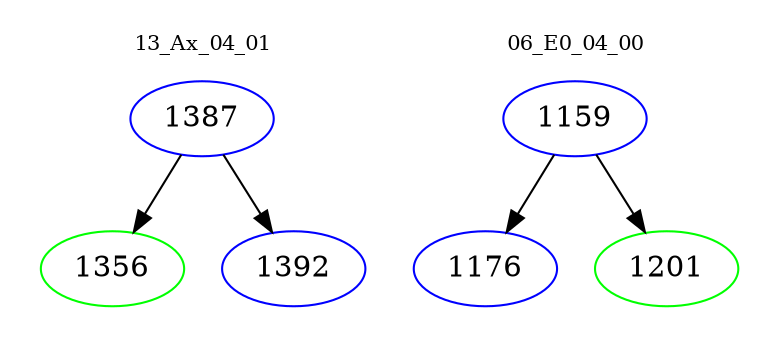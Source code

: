 digraph{
subgraph cluster_0 {
color = white
label = "13_Ax_04_01";
fontsize=10;
T0_1387 [label="1387", color="blue"]
T0_1387 -> T0_1356 [color="black"]
T0_1356 [label="1356", color="green"]
T0_1387 -> T0_1392 [color="black"]
T0_1392 [label="1392", color="blue"]
}
subgraph cluster_1 {
color = white
label = "06_E0_04_00";
fontsize=10;
T1_1159 [label="1159", color="blue"]
T1_1159 -> T1_1176 [color="black"]
T1_1176 [label="1176", color="blue"]
T1_1159 -> T1_1201 [color="black"]
T1_1201 [label="1201", color="green"]
}
}
